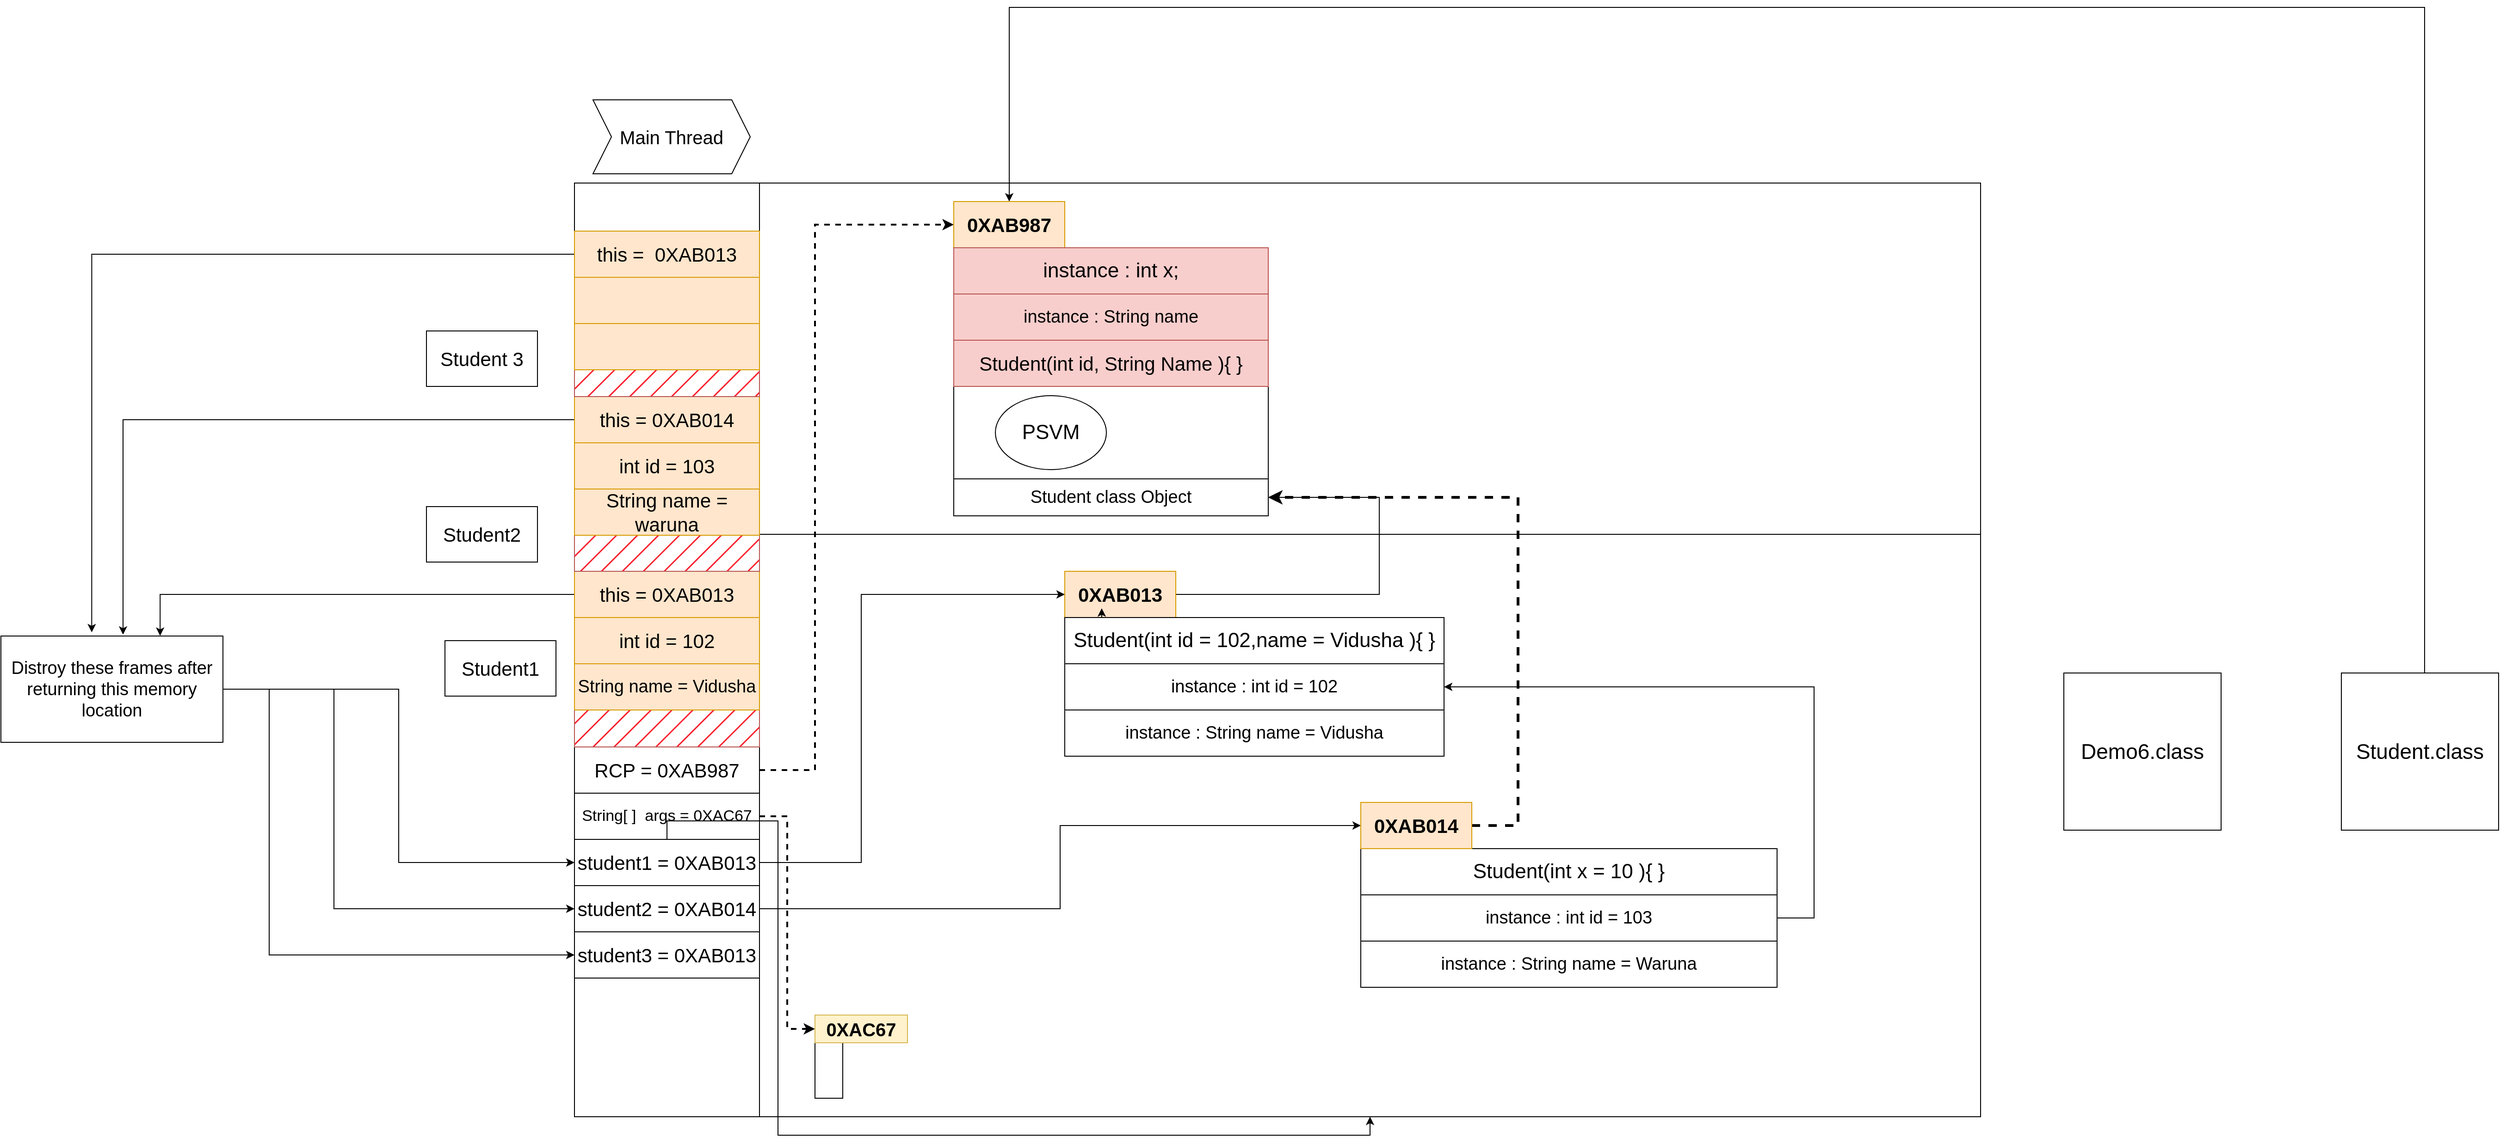 <mxfile version="21.3.7" type="device" pages="2">
  <diagram name="Page-1" id="WA1M9HGXJBvQLqEhUB6y">
    <mxGraphModel dx="2284" dy="1943" grid="1" gridSize="10" guides="1" tooltips="1" connect="1" arrows="1" fold="1" page="1" pageScale="1" pageWidth="850" pageHeight="1100" math="0" shadow="0">
      <root>
        <mxCell id="0" />
        <mxCell id="1" parent="0" />
        <mxCell id="eiUjVkn8kLXUJF_fRSUv-1" value="" style="rounded=0;whiteSpace=wrap;html=1;" parent="1" vertex="1">
          <mxGeometry x="40" y="160" width="1030" height="1010" as="geometry" />
        </mxCell>
        <mxCell id="eiUjVkn8kLXUJF_fRSUv-2" value="" style="rounded=0;whiteSpace=wrap;html=1;" parent="1" vertex="1">
          <mxGeometry x="240" y="160" width="1320" height="380" as="geometry" />
        </mxCell>
        <mxCell id="eiUjVkn8kLXUJF_fRSUv-3" value="" style="rounded=0;whiteSpace=wrap;html=1;" parent="1" vertex="1">
          <mxGeometry x="240" y="540" width="1320" height="630" as="geometry" />
        </mxCell>
        <mxCell id="eiUjVkn8kLXUJF_fRSUv-4" value="" style="rounded=0;whiteSpace=wrap;html=1;" parent="1" vertex="1">
          <mxGeometry x="40" y="870" width="200" height="50" as="geometry" />
        </mxCell>
        <mxCell id="eiUjVkn8kLXUJF_fRSUv-5" style="edgeStyle=orthogonalEdgeStyle;rounded=0;orthogonalLoop=1;jettySize=auto;html=1;entryX=0;entryY=0.5;entryDx=0;entryDy=0;dashed=1;strokeWidth=2;" parent="1" source="eiUjVkn8kLXUJF_fRSUv-6" target="eiUjVkn8kLXUJF_fRSUv-10" edge="1">
          <mxGeometry relative="1" as="geometry" />
        </mxCell>
        <mxCell id="eiUjVkn8kLXUJF_fRSUv-6" value="String[ ]&amp;nbsp; args =&amp;nbsp;0XAC67" style="rounded=0;whiteSpace=wrap;html=1;fontSize=17;" parent="1" vertex="1">
          <mxGeometry x="40" y="820" width="200" height="50" as="geometry" />
        </mxCell>
        <mxCell id="eiUjVkn8kLXUJF_fRSUv-7" style="edgeStyle=orthogonalEdgeStyle;rounded=0;orthogonalLoop=1;jettySize=auto;html=1;entryX=0;entryY=0.5;entryDx=0;entryDy=0;dashed=1;strokeWidth=2;" parent="1" source="eiUjVkn8kLXUJF_fRSUv-8" target="eiUjVkn8kLXUJF_fRSUv-14" edge="1">
          <mxGeometry relative="1" as="geometry">
            <Array as="points">
              <mxPoint x="300" y="795" />
              <mxPoint x="300" y="205" />
            </Array>
          </mxGeometry>
        </mxCell>
        <mxCell id="eiUjVkn8kLXUJF_fRSUv-8" value="RCP =&amp;nbsp;0XAB987" style="rounded=0;whiteSpace=wrap;html=1;fontSize=21;" parent="1" vertex="1">
          <mxGeometry x="40" y="770" width="200" height="50" as="geometry" />
        </mxCell>
        <mxCell id="eiUjVkn8kLXUJF_fRSUv-9" value="" style="rounded=0;whiteSpace=wrap;html=1;" parent="1" vertex="1">
          <mxGeometry x="300" y="1090" width="30" height="60" as="geometry" />
        </mxCell>
        <mxCell id="eiUjVkn8kLXUJF_fRSUv-10" value="0XAC67" style="rounded=0;whiteSpace=wrap;html=1;fillColor=#fff2cc;strokeColor=#d6b656;fontSize=20;fontStyle=1" parent="1" vertex="1">
          <mxGeometry x="300" y="1060" width="100" height="30" as="geometry" />
        </mxCell>
        <mxCell id="eiUjVkn8kLXUJF_fRSUv-11" style="edgeStyle=orthogonalEdgeStyle;rounded=0;orthogonalLoop=1;jettySize=auto;html=1;entryX=0.5;entryY=0;entryDx=0;entryDy=0;" parent="1" source="eiUjVkn8kLXUJF_fRSUv-12" target="eiUjVkn8kLXUJF_fRSUv-14" edge="1">
          <mxGeometry relative="1" as="geometry">
            <Array as="points">
              <mxPoint x="2040" y="-30" />
              <mxPoint x="510" y="-30" />
            </Array>
            <mxPoint x="690" y="170" as="targetPoint" />
          </mxGeometry>
        </mxCell>
        <mxCell id="eiUjVkn8kLXUJF_fRSUv-12" value="Student.class" style="rounded=0;whiteSpace=wrap;html=1;fontSize=23;" parent="1" vertex="1">
          <mxGeometry x="1950" y="690" width="170" height="170" as="geometry" />
        </mxCell>
        <mxCell id="eiUjVkn8kLXUJF_fRSUv-13" value="" style="rounded=0;whiteSpace=wrap;html=1;" parent="1" vertex="1">
          <mxGeometry x="450" y="230" width="340" height="290" as="geometry" />
        </mxCell>
        <mxCell id="eiUjVkn8kLXUJF_fRSUv-14" value="0XAB987" style="rounded=0;whiteSpace=wrap;html=1;fontSize=21;fontStyle=1;fillColor=#ffe6cc;strokeColor=#d79b00;" parent="1" vertex="1">
          <mxGeometry x="450" y="180" width="120" height="50" as="geometry" />
        </mxCell>
        <mxCell id="eiUjVkn8kLXUJF_fRSUv-15" value="instance : int x;" style="rounded=0;whiteSpace=wrap;html=1;fontSize=22;fillColor=#f8cecc;strokeColor=#b85450;" parent="1" vertex="1">
          <mxGeometry x="450" y="230" width="340" height="50" as="geometry" />
        </mxCell>
        <mxCell id="eiUjVkn8kLXUJF_fRSUv-16" value="instance : String name" style="rounded=0;whiteSpace=wrap;html=1;fontSize=19;fillColor=#f8cecc;strokeColor=#b85450;" parent="1" vertex="1">
          <mxGeometry x="450" y="280" width="340" height="50" as="geometry" />
        </mxCell>
        <mxCell id="eiUjVkn8kLXUJF_fRSUv-17" value="Student(int id, String Name ){ }" style="rounded=0;whiteSpace=wrap;html=1;fontSize=21;fillColor=#f8cecc;strokeColor=#b85450;" parent="1" vertex="1">
          <mxGeometry x="450" y="330" width="340" height="50" as="geometry" />
        </mxCell>
        <mxCell id="eiUjVkn8kLXUJF_fRSUv-18" value="PSVM" style="ellipse;whiteSpace=wrap;html=1;fontSize=22;" parent="1" vertex="1">
          <mxGeometry x="495" y="390" width="120" height="80" as="geometry" />
        </mxCell>
        <mxCell id="eiUjVkn8kLXUJF_fRSUv-72" style="edgeStyle=orthogonalEdgeStyle;rounded=0;orthogonalLoop=1;jettySize=auto;html=1;entryX=1;entryY=0.5;entryDx=0;entryDy=0;" parent="1" source="eiUjVkn8kLXUJF_fRSUv-21" target="eiUjVkn8kLXUJF_fRSUv-23" edge="1">
          <mxGeometry relative="1" as="geometry">
            <mxPoint x="890" y="500" as="targetPoint" />
            <Array as="points">
              <mxPoint x="910" y="605" />
              <mxPoint x="910" y="500" />
            </Array>
          </mxGeometry>
        </mxCell>
        <mxCell id="eiUjVkn8kLXUJF_fRSUv-21" value="0XAB013" style="rounded=0;whiteSpace=wrap;html=1;fontSize=21;fontStyle=1;fillColor=#ffe6cc;strokeColor=#d79b00;" parent="1" vertex="1">
          <mxGeometry x="570" y="580" width="120" height="50" as="geometry" />
        </mxCell>
        <mxCell id="eiUjVkn8kLXUJF_fRSUv-22" value="" style="rounded=0;whiteSpace=wrap;html=1;" parent="1" vertex="1">
          <mxGeometry x="570" y="635" width="220" height="100" as="geometry" />
        </mxCell>
        <mxCell id="eiUjVkn8kLXUJF_fRSUv-23" value="Student class Object" style="rounded=0;whiteSpace=wrap;html=1;fontSize=19;" parent="1" vertex="1">
          <mxGeometry x="450" y="480" width="340" height="40" as="geometry" />
        </mxCell>
        <mxCell id="eiUjVkn8kLXUJF_fRSUv-24" value="instance : String name = Vidusha" style="rounded=0;whiteSpace=wrap;html=1;fontSize=19;" parent="1" vertex="1">
          <mxGeometry x="570" y="730" width="410" height="50" as="geometry" />
        </mxCell>
        <mxCell id="eiUjVkn8kLXUJF_fRSUv-25" value="Student(int id = 102,name = Vidusha ){ }" style="rounded=0;whiteSpace=wrap;html=1;fontSize=22;" parent="1" vertex="1">
          <mxGeometry x="570" y="630" width="410" height="50" as="geometry" />
        </mxCell>
        <mxCell id="eiUjVkn8kLXUJF_fRSUv-26" value="" style="rounded=0;whiteSpace=wrap;html=1;fillColor=#F81E2C;strokeColor=#b85450;fillStyle=hatch;" parent="1" vertex="1">
          <mxGeometry x="40" y="580" width="200" height="190" as="geometry" />
        </mxCell>
        <mxCell id="eiUjVkn8kLXUJF_fRSUv-27" value="Student1" style="rounded=0;whiteSpace=wrap;html=1;fontSize=21;" parent="1" vertex="1">
          <mxGeometry x="-100" y="655" width="120" height="60" as="geometry" />
        </mxCell>
        <mxCell id="eiUjVkn8kLXUJF_fRSUv-28" style="edgeStyle=orthogonalEdgeStyle;rounded=0;orthogonalLoop=1;jettySize=auto;html=1;entryX=0.717;entryY=-0.002;entryDx=0;entryDy=0;entryPerimeter=0;" parent="1" source="eiUjVkn8kLXUJF_fRSUv-29" target="eiUjVkn8kLXUJF_fRSUv-61" edge="1">
          <mxGeometry relative="1" as="geometry" />
        </mxCell>
        <mxCell id="eiUjVkn8kLXUJF_fRSUv-29" value="this =&amp;nbsp;0XAB013" style="rounded=0;whiteSpace=wrap;html=1;fontSize=21;fillColor=#ffe6cc;strokeColor=#d79b00;" parent="1" vertex="1">
          <mxGeometry x="40" y="580" width="200" height="50" as="geometry" />
        </mxCell>
        <mxCell id="eiUjVkn8kLXUJF_fRSUv-77" value="" style="edgeStyle=orthogonalEdgeStyle;rounded=0;orthogonalLoop=1;jettySize=auto;html=1;" parent="1" source="eiUjVkn8kLXUJF_fRSUv-30" target="eiUjVkn8kLXUJF_fRSUv-3" edge="1">
          <mxGeometry relative="1" as="geometry" />
        </mxCell>
        <mxCell id="eiUjVkn8kLXUJF_fRSUv-78" style="edgeStyle=orthogonalEdgeStyle;rounded=0;orthogonalLoop=1;jettySize=auto;html=1;entryX=0;entryY=0.5;entryDx=0;entryDy=0;" parent="1" source="eiUjVkn8kLXUJF_fRSUv-30" target="eiUjVkn8kLXUJF_fRSUv-21" edge="1">
          <mxGeometry relative="1" as="geometry">
            <Array as="points">
              <mxPoint x="350" y="895" />
              <mxPoint x="350" y="605" />
            </Array>
          </mxGeometry>
        </mxCell>
        <mxCell id="eiUjVkn8kLXUJF_fRSUv-30" value="student1 = 0XAB013" style="rounded=0;whiteSpace=wrap;html=1;fontSize=21;" parent="1" vertex="1">
          <mxGeometry x="40" y="870" width="200" height="50" as="geometry" />
        </mxCell>
        <mxCell id="eiUjVkn8kLXUJF_fRSUv-31" value="instance : int id = 102" style="rounded=0;whiteSpace=wrap;html=1;fontSize=19;" parent="1" vertex="1">
          <mxGeometry x="570" y="680" width="410" height="50" as="geometry" />
        </mxCell>
        <mxCell id="eiUjVkn8kLXUJF_fRSUv-32" style="edgeStyle=orthogonalEdgeStyle;rounded=0;orthogonalLoop=1;jettySize=auto;html=1;exitX=0.25;exitY=1;exitDx=0;exitDy=0;entryX=0.333;entryY=0.8;entryDx=0;entryDy=0;entryPerimeter=0;" parent="1" source="eiUjVkn8kLXUJF_fRSUv-21" target="eiUjVkn8kLXUJF_fRSUv-21" edge="1">
          <mxGeometry relative="1" as="geometry" />
        </mxCell>
        <mxCell id="eiUjVkn8kLXUJF_fRSUv-79" style="edgeStyle=orthogonalEdgeStyle;rounded=0;orthogonalLoop=1;jettySize=auto;html=1;entryX=0;entryY=0.5;entryDx=0;entryDy=0;" parent="1" source="eiUjVkn8kLXUJF_fRSUv-39" target="eiUjVkn8kLXUJF_fRSUv-45" edge="1">
          <mxGeometry relative="1" as="geometry" />
        </mxCell>
        <mxCell id="eiUjVkn8kLXUJF_fRSUv-39" value="student2 = 0XAB014" style="rounded=0;whiteSpace=wrap;html=1;fontSize=21;" parent="1" vertex="1">
          <mxGeometry x="40" y="920" width="200" height="50" as="geometry" />
        </mxCell>
        <mxCell id="eiUjVkn8kLXUJF_fRSUv-81" style="edgeStyle=orthogonalEdgeStyle;rounded=0;orthogonalLoop=1;jettySize=auto;html=1;entryX=1;entryY=0.5;entryDx=0;entryDy=0;" parent="1" source="eiUjVkn8kLXUJF_fRSUv-40" target="eiUjVkn8kLXUJF_fRSUv-31" edge="1">
          <mxGeometry relative="1" as="geometry">
            <Array as="points">
              <mxPoint x="1380" y="955" />
              <mxPoint x="1380" y="705" />
            </Array>
          </mxGeometry>
        </mxCell>
        <mxCell id="eiUjVkn8kLXUJF_fRSUv-40" value="instance : int id = 103" style="rounded=0;whiteSpace=wrap;html=1;fontSize=19;" parent="1" vertex="1">
          <mxGeometry x="890" y="930" width="450" height="50" as="geometry" />
        </mxCell>
        <mxCell id="eiUjVkn8kLXUJF_fRSUv-41" value="instance : String name = Waruna" style="rounded=0;whiteSpace=wrap;html=1;fontSize=19;" parent="1" vertex="1">
          <mxGeometry x="890" y="980" width="450" height="50" as="geometry" />
        </mxCell>
        <mxCell id="eiUjVkn8kLXUJF_fRSUv-42" value="Student(int x = 10 ){ }" style="rounded=0;whiteSpace=wrap;html=1;fontSize=22;" parent="1" vertex="1">
          <mxGeometry x="890" y="880" width="450" height="50" as="geometry" />
        </mxCell>
        <mxCell id="eiUjVkn8kLXUJF_fRSUv-43" style="edgeStyle=orthogonalEdgeStyle;rounded=0;orthogonalLoop=1;jettySize=auto;html=1;entryX=1;entryY=0.5;entryDx=0;entryDy=0;dashed=1;strokeWidth=3;" parent="1" source="eiUjVkn8kLXUJF_fRSUv-45" target="eiUjVkn8kLXUJF_fRSUv-23" edge="1">
          <mxGeometry relative="1" as="geometry">
            <Array as="points">
              <mxPoint x="1060" y="855" />
              <mxPoint x="1060" y="500" />
            </Array>
          </mxGeometry>
        </mxCell>
        <mxCell id="eiUjVkn8kLXUJF_fRSUv-45" value="0XAB014" style="rounded=0;whiteSpace=wrap;html=1;fontSize=21;fontStyle=1;fillColor=#ffe6cc;strokeColor=#d79b00;" parent="1" vertex="1">
          <mxGeometry x="890" y="830" width="120" height="50" as="geometry" />
        </mxCell>
        <mxCell id="eiUjVkn8kLXUJF_fRSUv-46" style="edgeStyle=orthogonalEdgeStyle;rounded=0;orthogonalLoop=1;jettySize=auto;html=1;entryX=0.55;entryY=-0.013;entryDx=0;entryDy=0;entryPerimeter=0;" parent="1" source="eiUjVkn8kLXUJF_fRSUv-47" target="eiUjVkn8kLXUJF_fRSUv-61" edge="1">
          <mxGeometry relative="1" as="geometry">
            <mxPoint x="-450" y="640" as="targetPoint" />
          </mxGeometry>
        </mxCell>
        <mxCell id="eiUjVkn8kLXUJF_fRSUv-47" value="this =&amp;nbsp;0XAB014" style="rounded=0;whiteSpace=wrap;html=1;fontSize=21;fillColor=#ffe6cc;strokeColor=#d79b00;" parent="1" vertex="1">
          <mxGeometry x="40" y="391" width="200" height="50" as="geometry" />
        </mxCell>
        <mxCell id="eiUjVkn8kLXUJF_fRSUv-48" value="" style="rounded=0;whiteSpace=wrap;html=1;fillColor=#F81E2C;strokeColor=#b85450;fillStyle=hatch;" parent="1" vertex="1">
          <mxGeometry x="40" y="480" width="200" height="100" as="geometry" />
        </mxCell>
        <mxCell id="eiUjVkn8kLXUJF_fRSUv-49" style="edgeStyle=orthogonalEdgeStyle;rounded=0;orthogonalLoop=1;jettySize=auto;html=1;entryX=0.409;entryY=-0.035;entryDx=0;entryDy=0;entryPerimeter=0;" parent="1" source="eiUjVkn8kLXUJF_fRSUv-50" target="eiUjVkn8kLXUJF_fRSUv-61" edge="1">
          <mxGeometry relative="1" as="geometry" />
        </mxCell>
        <mxCell id="eiUjVkn8kLXUJF_fRSUv-50" value="this =&amp;nbsp; 0XAB013" style="rounded=0;whiteSpace=wrap;html=1;fontSize=21;fillColor=#ffe6cc;strokeColor=#d79b00;" parent="1" vertex="1">
          <mxGeometry x="40" y="212" width="200" height="50" as="geometry" />
        </mxCell>
        <mxCell id="eiUjVkn8kLXUJF_fRSUv-51" value="" style="rounded=0;whiteSpace=wrap;html=1;fillColor=#F81E2C;strokeColor=#b85450;fillStyle=hatch;" parent="1" vertex="1">
          <mxGeometry x="40" y="271" width="200" height="120" as="geometry" />
        </mxCell>
        <mxCell id="eiUjVkn8kLXUJF_fRSUv-52" value="student3 = 0XAB013" style="rounded=0;whiteSpace=wrap;html=1;fontSize=21;" parent="1" vertex="1">
          <mxGeometry x="40" y="970" width="200" height="50" as="geometry" />
        </mxCell>
        <mxCell id="eiUjVkn8kLXUJF_fRSUv-53" value="Student2" style="rounded=0;whiteSpace=wrap;html=1;fontSize=21;" parent="1" vertex="1">
          <mxGeometry x="-120" y="510" width="120" height="60" as="geometry" />
        </mxCell>
        <mxCell id="eiUjVkn8kLXUJF_fRSUv-54" value="Student 3" style="rounded=0;whiteSpace=wrap;html=1;fontSize=21;" parent="1" vertex="1">
          <mxGeometry x="-120" y="320" width="120" height="60" as="geometry" />
        </mxCell>
        <mxCell id="eiUjVkn8kLXUJF_fRSUv-55" value="int id = 102" style="rounded=0;whiteSpace=wrap;html=1;fontSize=21;fillColor=#ffe6cc;strokeColor=#d79b00;" parent="1" vertex="1">
          <mxGeometry x="40" y="630" width="200" height="50" as="geometry" />
        </mxCell>
        <mxCell id="eiUjVkn8kLXUJF_fRSUv-58" style="edgeStyle=orthogonalEdgeStyle;rounded=0;orthogonalLoop=1;jettySize=auto;html=1;entryX=0;entryY=0.5;entryDx=0;entryDy=0;" parent="1" source="eiUjVkn8kLXUJF_fRSUv-61" target="eiUjVkn8kLXUJF_fRSUv-30" edge="1">
          <mxGeometry relative="1" as="geometry" />
        </mxCell>
        <mxCell id="eiUjVkn8kLXUJF_fRSUv-59" style="edgeStyle=orthogonalEdgeStyle;rounded=0;orthogonalLoop=1;jettySize=auto;html=1;entryX=0;entryY=0.5;entryDx=0;entryDy=0;" parent="1" source="eiUjVkn8kLXUJF_fRSUv-61" target="eiUjVkn8kLXUJF_fRSUv-39" edge="1">
          <mxGeometry relative="1" as="geometry">
            <Array as="points">
              <mxPoint x="-220" y="708" />
              <mxPoint x="-220" y="945" />
            </Array>
          </mxGeometry>
        </mxCell>
        <mxCell id="eiUjVkn8kLXUJF_fRSUv-60" style="edgeStyle=orthogonalEdgeStyle;rounded=0;orthogonalLoop=1;jettySize=auto;html=1;entryX=0;entryY=0.5;entryDx=0;entryDy=0;" parent="1" source="eiUjVkn8kLXUJF_fRSUv-61" target="eiUjVkn8kLXUJF_fRSUv-52" edge="1">
          <mxGeometry relative="1" as="geometry">
            <Array as="points">
              <mxPoint x="-290" y="708" />
              <mxPoint x="-290" y="995" />
            </Array>
          </mxGeometry>
        </mxCell>
        <mxCell id="eiUjVkn8kLXUJF_fRSUv-61" value="Distroy these frames after returning this memory location" style="rounded=0;whiteSpace=wrap;html=1;fontSize=19;" parent="1" vertex="1">
          <mxGeometry x="-580" y="650" width="240" height="115" as="geometry" />
        </mxCell>
        <mxCell id="eiUjVkn8kLXUJF_fRSUv-62" value="Main Thread" style="shape=step;perimeter=stepPerimeter;whiteSpace=wrap;html=1;fixedSize=1;fontSize=20;" parent="1" vertex="1">
          <mxGeometry x="60" y="70" width="170" height="80" as="geometry" />
        </mxCell>
        <mxCell id="eiUjVkn8kLXUJF_fRSUv-63" value="Demo6.class" style="rounded=0;whiteSpace=wrap;html=1;fontSize=23;" parent="1" vertex="1">
          <mxGeometry x="1650" y="690" width="170" height="170" as="geometry" />
        </mxCell>
        <mxCell id="eiUjVkn8kLXUJF_fRSUv-64" value="String name = Vidusha" style="rounded=0;whiteSpace=wrap;html=1;fontSize=19;fillColor=#ffe6cc;strokeColor=#d79b00;" parent="1" vertex="1">
          <mxGeometry x="40" y="680" width="200" height="50" as="geometry" />
        </mxCell>
        <mxCell id="eiUjVkn8kLXUJF_fRSUv-67" value="int id = 103" style="rounded=0;whiteSpace=wrap;html=1;fontSize=21;fillColor=#ffe6cc;strokeColor=#d79b00;" parent="1" vertex="1">
          <mxGeometry x="40" y="441" width="200" height="50" as="geometry" />
        </mxCell>
        <mxCell id="eiUjVkn8kLXUJF_fRSUv-68" value="String name = waruna" style="rounded=0;whiteSpace=wrap;html=1;fontSize=21;fillColor=#ffe6cc;strokeColor=#d79b00;" parent="1" vertex="1">
          <mxGeometry x="40" y="491" width="200" height="50" as="geometry" />
        </mxCell>
        <mxCell id="eiUjVkn8kLXUJF_fRSUv-69" value="" style="rounded=0;whiteSpace=wrap;html=1;fontSize=21;fillColor=#ffe6cc;strokeColor=#d79b00;" parent="1" vertex="1">
          <mxGeometry x="40" y="262" width="200" height="50" as="geometry" />
        </mxCell>
        <mxCell id="eiUjVkn8kLXUJF_fRSUv-70" value="" style="rounded=0;whiteSpace=wrap;html=1;fontSize=21;fillColor=#ffe6cc;strokeColor=#d79b00;" parent="1" vertex="1">
          <mxGeometry x="40" y="312" width="200" height="50" as="geometry" />
        </mxCell>
      </root>
    </mxGraphModel>
  </diagram>
  <diagram name="page-2" id="Ov_sI-1EmZfNp4vC1sKZ">
    <mxGraphModel dx="3056" dy="2397" grid="1" gridSize="10" guides="1" tooltips="1" connect="1" arrows="1" fold="1" page="1" pageScale="1" pageWidth="850" pageHeight="1100" math="0" shadow="0">
      <root>
        <mxCell id="9xq01zCjqhjBUSIDhmrp-0" />
        <mxCell id="9xq01zCjqhjBUSIDhmrp-1" parent="9xq01zCjqhjBUSIDhmrp-0" />
        <mxCell id="9xq01zCjqhjBUSIDhmrp-2" value="" style="rounded=0;whiteSpace=wrap;html=1;" vertex="1" parent="9xq01zCjqhjBUSIDhmrp-1">
          <mxGeometry x="40" y="160" width="1030" height="1010" as="geometry" />
        </mxCell>
        <mxCell id="9xq01zCjqhjBUSIDhmrp-3" value="" style="rounded=0;whiteSpace=wrap;html=1;" vertex="1" parent="9xq01zCjqhjBUSIDhmrp-1">
          <mxGeometry x="240" y="160" width="1180" height="380" as="geometry" />
        </mxCell>
        <mxCell id="9xq01zCjqhjBUSIDhmrp-4" value="" style="rounded=0;whiteSpace=wrap;html=1;" vertex="1" parent="9xq01zCjqhjBUSIDhmrp-1">
          <mxGeometry x="240" y="540" width="1180" height="630" as="geometry" />
        </mxCell>
        <mxCell id="9xq01zCjqhjBUSIDhmrp-6" style="edgeStyle=orthogonalEdgeStyle;rounded=0;orthogonalLoop=1;jettySize=auto;html=1;entryX=0;entryY=0.5;entryDx=0;entryDy=0;dashed=1;strokeWidth=2;" edge="1" parent="9xq01zCjqhjBUSIDhmrp-1" source="9xq01zCjqhjBUSIDhmrp-7" target="9xq01zCjqhjBUSIDhmrp-11">
          <mxGeometry relative="1" as="geometry" />
        </mxCell>
        <mxCell id="9xq01zCjqhjBUSIDhmrp-7" value="String[ ]&amp;nbsp; args =&amp;nbsp;0XAC67" style="rounded=0;whiteSpace=wrap;html=1;fontSize=17;" vertex="1" parent="9xq01zCjqhjBUSIDhmrp-1">
          <mxGeometry x="40" y="970" width="200" height="50" as="geometry" />
        </mxCell>
        <mxCell id="9xq01zCjqhjBUSIDhmrp-8" style="edgeStyle=orthogonalEdgeStyle;rounded=0;orthogonalLoop=1;jettySize=auto;html=1;entryX=0;entryY=0.5;entryDx=0;entryDy=0;dashed=1;strokeWidth=2;exitX=1;exitY=0.5;exitDx=0;exitDy=0;" edge="1" parent="9xq01zCjqhjBUSIDhmrp-1" source="9xq01zCjqhjBUSIDhmrp-9" target="9xq01zCjqhjBUSIDhmrp-15">
          <mxGeometry relative="1" as="geometry">
            <Array as="points">
              <mxPoint x="300" y="945" />
              <mxPoint x="300" y="205" />
            </Array>
          </mxGeometry>
        </mxCell>
        <mxCell id="9xq01zCjqhjBUSIDhmrp-9" value="RCP =&amp;nbsp;0XAB987" style="rounded=0;whiteSpace=wrap;html=1;fontSize=21;" vertex="1" parent="9xq01zCjqhjBUSIDhmrp-1">
          <mxGeometry x="40" y="920" width="200" height="50" as="geometry" />
        </mxCell>
        <mxCell id="9xq01zCjqhjBUSIDhmrp-10" value="" style="rounded=0;whiteSpace=wrap;html=1;" vertex="1" parent="9xq01zCjqhjBUSIDhmrp-1">
          <mxGeometry x="390" y="600" width="30" height="60" as="geometry" />
        </mxCell>
        <mxCell id="9xq01zCjqhjBUSIDhmrp-11" value="0XAC67" style="rounded=0;whiteSpace=wrap;html=1;fillColor=#fff2cc;strokeColor=#d6b656;fontSize=20;fontStyle=1" vertex="1" parent="9xq01zCjqhjBUSIDhmrp-1">
          <mxGeometry x="390" y="570" width="100" height="30" as="geometry" />
        </mxCell>
        <mxCell id="9xq01zCjqhjBUSIDhmrp-12" style="edgeStyle=orthogonalEdgeStyle;rounded=0;orthogonalLoop=1;jettySize=auto;html=1;entryX=0.5;entryY=0;entryDx=0;entryDy=0;" edge="1" parent="9xq01zCjqhjBUSIDhmrp-1" source="9xq01zCjqhjBUSIDhmrp-13" target="9xq01zCjqhjBUSIDhmrp-15">
          <mxGeometry relative="1" as="geometry">
            <Array as="points">
              <mxPoint x="2040" y="-30" />
              <mxPoint x="510" y="-30" />
            </Array>
            <mxPoint x="690" y="170" as="targetPoint" />
          </mxGeometry>
        </mxCell>
        <mxCell id="9xq01zCjqhjBUSIDhmrp-13" value="Student.class" style="rounded=0;whiteSpace=wrap;html=1;fontSize=23;" vertex="1" parent="9xq01zCjqhjBUSIDhmrp-1">
          <mxGeometry x="1950" y="690" width="170" height="170" as="geometry" />
        </mxCell>
        <mxCell id="9xq01zCjqhjBUSIDhmrp-14" value="" style="rounded=0;whiteSpace=wrap;html=1;" vertex="1" parent="9xq01zCjqhjBUSIDhmrp-1">
          <mxGeometry x="450" y="230" width="340" height="290" as="geometry" />
        </mxCell>
        <mxCell id="9xq01zCjqhjBUSIDhmrp-15" value="0XAB987" style="rounded=0;whiteSpace=wrap;html=1;fontSize=21;fontStyle=1;fillColor=#ffe6cc;strokeColor=#d79b00;" vertex="1" parent="9xq01zCjqhjBUSIDhmrp-1">
          <mxGeometry x="450" y="180" width="120" height="50" as="geometry" />
        </mxCell>
        <mxCell id="9xq01zCjqhjBUSIDhmrp-16" value="instance : int x;" style="rounded=0;whiteSpace=wrap;html=1;fontSize=22;fillColor=#f8cecc;strokeColor=#b85450;" vertex="1" parent="9xq01zCjqhjBUSIDhmrp-1">
          <mxGeometry x="450" y="230" width="340" height="50" as="geometry" />
        </mxCell>
        <mxCell id="9xq01zCjqhjBUSIDhmrp-17" value="instance : String name" style="rounded=0;whiteSpace=wrap;html=1;fontSize=19;fillColor=#f8cecc;strokeColor=#b85450;" vertex="1" parent="9xq01zCjqhjBUSIDhmrp-1">
          <mxGeometry x="450" y="280" width="340" height="50" as="geometry" />
        </mxCell>
        <mxCell id="9xq01zCjqhjBUSIDhmrp-18" value="Student(int id, String Name ){ }" style="rounded=0;whiteSpace=wrap;html=1;fontSize=21;fillColor=#f8cecc;strokeColor=#b85450;" vertex="1" parent="9xq01zCjqhjBUSIDhmrp-1">
          <mxGeometry x="450" y="330" width="340" height="50" as="geometry" />
        </mxCell>
        <mxCell id="9xq01zCjqhjBUSIDhmrp-20" style="edgeStyle=orthogonalEdgeStyle;rounded=0;orthogonalLoop=1;jettySize=auto;html=1;entryX=1;entryY=0.5;entryDx=0;entryDy=0;" edge="1" parent="9xq01zCjqhjBUSIDhmrp-1" source="9xq01zCjqhjBUSIDhmrp-21" target="9xq01zCjqhjBUSIDhmrp-23">
          <mxGeometry relative="1" as="geometry">
            <mxPoint x="890" y="500" as="targetPoint" />
            <Array as="points">
              <mxPoint x="910" y="605" />
              <mxPoint x="910" y="500" />
            </Array>
          </mxGeometry>
        </mxCell>
        <mxCell id="9xq01zCjqhjBUSIDhmrp-21" value="0XAB013" style="rounded=0;whiteSpace=wrap;html=1;fontSize=21;fontStyle=1;fillColor=#ffe6cc;strokeColor=#d79b00;" vertex="1" parent="9xq01zCjqhjBUSIDhmrp-1">
          <mxGeometry x="570" y="580" width="120" height="50" as="geometry" />
        </mxCell>
        <mxCell id="9xq01zCjqhjBUSIDhmrp-22" value="" style="rounded=0;whiteSpace=wrap;html=1;" vertex="1" parent="9xq01zCjqhjBUSIDhmrp-1">
          <mxGeometry x="570" y="635" width="220" height="100" as="geometry" />
        </mxCell>
        <mxCell id="9xq01zCjqhjBUSIDhmrp-23" value="Student class Object" style="rounded=0;whiteSpace=wrap;html=1;fontSize=19;" vertex="1" parent="9xq01zCjqhjBUSIDhmrp-1">
          <mxGeometry x="450" y="480" width="340" height="40" as="geometry" />
        </mxCell>
        <mxCell id="9xq01zCjqhjBUSIDhmrp-24" value="instance : String name = Vidusha" style="rounded=0;whiteSpace=wrap;html=1;fontSize=19;fillColor=#d5e8d4;strokeColor=#82b366;" vertex="1" parent="9xq01zCjqhjBUSIDhmrp-1">
          <mxGeometry x="570" y="730" width="410" height="50" as="geometry" />
        </mxCell>
        <mxCell id="9xq01zCjqhjBUSIDhmrp-25" value="Student(int id = 102,name = Vidusha ){ }" style="rounded=0;whiteSpace=wrap;html=1;fontSize=22;fillColor=#d5e8d4;strokeColor=#82b366;" vertex="1" parent="9xq01zCjqhjBUSIDhmrp-1">
          <mxGeometry x="570" y="630" width="410" height="50" as="geometry" />
        </mxCell>
        <mxCell id="9xq01zCjqhjBUSIDhmrp-26" value="" style="rounded=0;whiteSpace=wrap;html=1;fillColor=#F81E2C;strokeColor=#b85450;fillStyle=hatch;" vertex="1" parent="9xq01zCjqhjBUSIDhmrp-1">
          <mxGeometry x="40" y="729" width="200" height="190" as="geometry" />
        </mxCell>
        <mxCell id="9xq01zCjqhjBUSIDhmrp-27" value="Student1" style="rounded=0;whiteSpace=wrap;html=1;fontSize=21;" vertex="1" parent="9xq01zCjqhjBUSIDhmrp-1">
          <mxGeometry x="-100" y="655" width="120" height="60" as="geometry" />
        </mxCell>
        <mxCell id="9xq01zCjqhjBUSIDhmrp-28" style="edgeStyle=orthogonalEdgeStyle;rounded=0;orthogonalLoop=1;jettySize=auto;html=1;entryX=0.717;entryY=-0.002;entryDx=0;entryDy=0;entryPerimeter=0;" edge="1" parent="9xq01zCjqhjBUSIDhmrp-1" source="9xq01zCjqhjBUSIDhmrp-29" target="9xq01zCjqhjBUSIDhmrp-56">
          <mxGeometry relative="1" as="geometry" />
        </mxCell>
        <mxCell id="9xq01zCjqhjBUSIDhmrp-29" value="this =&amp;nbsp;0XAB013" style="rounded=0;whiteSpace=wrap;html=1;fontSize=21;fillColor=#ffe6cc;strokeColor=#d79b00;" vertex="1" parent="9xq01zCjqhjBUSIDhmrp-1">
          <mxGeometry x="40" y="729" width="200" height="50" as="geometry" />
        </mxCell>
        <mxCell id="uwlosXPuA5Zbt3DNn69H-12" style="edgeStyle=orthogonalEdgeStyle;rounded=0;orthogonalLoop=1;jettySize=auto;html=1;entryX=0;entryY=0.5;entryDx=0;entryDy=0;" edge="1" parent="9xq01zCjqhjBUSIDhmrp-1" source="9xq01zCjqhjBUSIDhmrp-32" target="9xq01zCjqhjBUSIDhmrp-21">
          <mxGeometry relative="1" as="geometry">
            <Array as="points">
              <mxPoint x="500" y="1045" />
              <mxPoint x="500" y="605" />
            </Array>
          </mxGeometry>
        </mxCell>
        <mxCell id="9xq01zCjqhjBUSIDhmrp-32" value="student1 = 0XAB013" style="rounded=0;whiteSpace=wrap;html=1;fontSize=21;" vertex="1" parent="9xq01zCjqhjBUSIDhmrp-1">
          <mxGeometry x="40" y="1020" width="200" height="50" as="geometry" />
        </mxCell>
        <mxCell id="9xq01zCjqhjBUSIDhmrp-33" value="instance : int id = 103" style="rounded=0;whiteSpace=wrap;html=1;fontSize=19;fillColor=#d5e8d4;strokeColor=#82b366;" vertex="1" parent="9xq01zCjqhjBUSIDhmrp-1">
          <mxGeometry x="570" y="680" width="410" height="50" as="geometry" />
        </mxCell>
        <mxCell id="9xq01zCjqhjBUSIDhmrp-34" style="edgeStyle=orthogonalEdgeStyle;rounded=0;orthogonalLoop=1;jettySize=auto;html=1;exitX=0.25;exitY=1;exitDx=0;exitDy=0;entryX=0.333;entryY=0.8;entryDx=0;entryDy=0;entryPerimeter=0;" edge="1" parent="9xq01zCjqhjBUSIDhmrp-1" source="9xq01zCjqhjBUSIDhmrp-21" target="9xq01zCjqhjBUSIDhmrp-21">
          <mxGeometry relative="1" as="geometry" />
        </mxCell>
        <mxCell id="9xq01zCjqhjBUSIDhmrp-35" style="edgeStyle=orthogonalEdgeStyle;rounded=0;orthogonalLoop=1;jettySize=auto;html=1;entryX=0;entryY=0.5;entryDx=0;entryDy=0;" edge="1" parent="9xq01zCjqhjBUSIDhmrp-1" source="9xq01zCjqhjBUSIDhmrp-36" target="9xq01zCjqhjBUSIDhmrp-42">
          <mxGeometry relative="1" as="geometry" />
        </mxCell>
        <mxCell id="9xq01zCjqhjBUSIDhmrp-36" value="student2 = 0XAB014" style="rounded=0;whiteSpace=wrap;html=1;fontSize=21;" vertex="1" parent="9xq01zCjqhjBUSIDhmrp-1">
          <mxGeometry x="40" y="1070" width="200" height="50" as="geometry" />
        </mxCell>
        <mxCell id="9xq01zCjqhjBUSIDhmrp-37" style="edgeStyle=orthogonalEdgeStyle;rounded=0;orthogonalLoop=1;jettySize=auto;html=1;entryX=1;entryY=0.5;entryDx=0;entryDy=0;" edge="1" parent="9xq01zCjqhjBUSIDhmrp-1" source="9xq01zCjqhjBUSIDhmrp-38" target="9xq01zCjqhjBUSIDhmrp-33">
          <mxGeometry relative="1" as="geometry">
            <Array as="points">
              <mxPoint x="1380" y="955" />
              <mxPoint x="1380" y="705" />
            </Array>
          </mxGeometry>
        </mxCell>
        <mxCell id="9xq01zCjqhjBUSIDhmrp-38" value="instance : int id = 103" style="rounded=0;whiteSpace=wrap;html=1;fontSize=19;fillColor=#d5e8d4;strokeColor=#82b366;" vertex="1" parent="9xq01zCjqhjBUSIDhmrp-1">
          <mxGeometry x="890" y="930" width="450" height="50" as="geometry" />
        </mxCell>
        <mxCell id="9xq01zCjqhjBUSIDhmrp-39" value="instance : String name = Waruna" style="rounded=0;whiteSpace=wrap;html=1;fontSize=19;fillColor=#d5e8d4;strokeColor=#82b366;" vertex="1" parent="9xq01zCjqhjBUSIDhmrp-1">
          <mxGeometry x="890" y="980" width="450" height="50" as="geometry" />
        </mxCell>
        <mxCell id="9xq01zCjqhjBUSIDhmrp-40" value="Student(int x = 10 ){ }" style="rounded=0;whiteSpace=wrap;html=1;fontSize=22;fillColor=#d5e8d4;strokeColor=#82b366;" vertex="1" parent="9xq01zCjqhjBUSIDhmrp-1">
          <mxGeometry x="890" y="880" width="450" height="50" as="geometry" />
        </mxCell>
        <mxCell id="9xq01zCjqhjBUSIDhmrp-41" style="edgeStyle=orthogonalEdgeStyle;rounded=0;orthogonalLoop=1;jettySize=auto;html=1;entryX=1;entryY=0.5;entryDx=0;entryDy=0;dashed=1;strokeWidth=3;" edge="1" parent="9xq01zCjqhjBUSIDhmrp-1" source="9xq01zCjqhjBUSIDhmrp-42" target="9xq01zCjqhjBUSIDhmrp-23">
          <mxGeometry relative="1" as="geometry">
            <Array as="points">
              <mxPoint x="1020" y="855" />
              <mxPoint x="1020" y="500" />
            </Array>
          </mxGeometry>
        </mxCell>
        <mxCell id="9xq01zCjqhjBUSIDhmrp-42" value="0XAB014" style="rounded=0;whiteSpace=wrap;html=1;fontSize=21;fontStyle=1;fillColor=#ffe6cc;strokeColor=#d79b00;" vertex="1" parent="9xq01zCjqhjBUSIDhmrp-1">
          <mxGeometry x="890" y="830" width="120" height="50" as="geometry" />
        </mxCell>
        <mxCell id="9xq01zCjqhjBUSIDhmrp-43" style="edgeStyle=orthogonalEdgeStyle;rounded=0;orthogonalLoop=1;jettySize=auto;html=1;entryX=0.55;entryY=-0.013;entryDx=0;entryDy=0;entryPerimeter=0;" edge="1" parent="9xq01zCjqhjBUSIDhmrp-1" source="9xq01zCjqhjBUSIDhmrp-44" target="9xq01zCjqhjBUSIDhmrp-56">
          <mxGeometry relative="1" as="geometry">
            <mxPoint x="-450" y="640" as="targetPoint" />
          </mxGeometry>
        </mxCell>
        <mxCell id="9xq01zCjqhjBUSIDhmrp-44" value="this =&amp;nbsp;0XAB014" style="rounded=0;whiteSpace=wrap;html=1;fontSize=21;fillColor=#ffe6cc;strokeColor=#d79b00;" vertex="1" parent="9xq01zCjqhjBUSIDhmrp-1">
          <mxGeometry x="40" y="391" width="200" height="50" as="geometry" />
        </mxCell>
        <mxCell id="9xq01zCjqhjBUSIDhmrp-45" value="" style="rounded=0;whiteSpace=wrap;html=1;fillColor=#F81E2C;strokeColor=#b85450;fillStyle=hatch;" vertex="1" parent="9xq01zCjqhjBUSIDhmrp-1">
          <mxGeometry x="40" y="629" width="200" height="100" as="geometry" />
        </mxCell>
        <mxCell id="9xq01zCjqhjBUSIDhmrp-46" style="edgeStyle=orthogonalEdgeStyle;rounded=0;orthogonalLoop=1;jettySize=auto;html=1;entryX=0.409;entryY=-0.035;entryDx=0;entryDy=0;entryPerimeter=0;" edge="1" parent="9xq01zCjqhjBUSIDhmrp-1" source="9xq01zCjqhjBUSIDhmrp-47" target="9xq01zCjqhjBUSIDhmrp-56">
          <mxGeometry relative="1" as="geometry" />
        </mxCell>
        <mxCell id="9xq01zCjqhjBUSIDhmrp-47" value="this =&amp;nbsp; 0XAB013" style="rounded=0;whiteSpace=wrap;html=1;fontSize=21;fillColor=#ffe6cc;strokeColor=#d79b00;" vertex="1" parent="9xq01zCjqhjBUSIDhmrp-1">
          <mxGeometry x="40" y="361" width="200" height="50" as="geometry" />
        </mxCell>
        <mxCell id="9xq01zCjqhjBUSIDhmrp-48" value="" style="rounded=0;whiteSpace=wrap;html=1;fillColor=#F81E2C;strokeColor=#b85450;fillStyle=hatch;" vertex="1" parent="9xq01zCjqhjBUSIDhmrp-1">
          <mxGeometry x="40" y="420" width="200" height="120" as="geometry" />
        </mxCell>
        <mxCell id="uwlosXPuA5Zbt3DNn69H-13" style="edgeStyle=orthogonalEdgeStyle;rounded=0;orthogonalLoop=1;jettySize=auto;html=1;entryX=0;entryY=0.5;entryDx=0;entryDy=0;" edge="1" parent="9xq01zCjqhjBUSIDhmrp-1" source="9xq01zCjqhjBUSIDhmrp-49" target="9xq01zCjqhjBUSIDhmrp-21">
          <mxGeometry relative="1" as="geometry">
            <Array as="points">
              <mxPoint x="500" y="1145" />
              <mxPoint x="500" y="605" />
            </Array>
          </mxGeometry>
        </mxCell>
        <mxCell id="9xq01zCjqhjBUSIDhmrp-49" value="student3 = 0XAB013" style="rounded=0;whiteSpace=wrap;html=1;fontSize=21;" vertex="1" parent="9xq01zCjqhjBUSIDhmrp-1">
          <mxGeometry x="40" y="1120" width="200" height="50" as="geometry" />
        </mxCell>
        <mxCell id="9xq01zCjqhjBUSIDhmrp-50" value="Student2" style="rounded=0;whiteSpace=wrap;html=1;fontSize=21;" vertex="1" parent="9xq01zCjqhjBUSIDhmrp-1">
          <mxGeometry x="-120" y="510" width="120" height="60" as="geometry" />
        </mxCell>
        <mxCell id="9xq01zCjqhjBUSIDhmrp-51" value="Student 3" style="rounded=0;whiteSpace=wrap;html=1;fontSize=21;" vertex="1" parent="9xq01zCjqhjBUSIDhmrp-1">
          <mxGeometry x="-120" y="320" width="120" height="60" as="geometry" />
        </mxCell>
        <mxCell id="9xq01zCjqhjBUSIDhmrp-52" value="int id = 102" style="rounded=0;whiteSpace=wrap;html=1;fontSize=21;fillColor=#ffe6cc;strokeColor=#d79b00;" vertex="1" parent="9xq01zCjqhjBUSIDhmrp-1">
          <mxGeometry x="40" y="630" width="200" height="50" as="geometry" />
        </mxCell>
        <mxCell id="9xq01zCjqhjBUSIDhmrp-53" style="edgeStyle=orthogonalEdgeStyle;rounded=0;orthogonalLoop=1;jettySize=auto;html=1;entryX=0;entryY=0.5;entryDx=0;entryDy=0;" edge="1" parent="9xq01zCjqhjBUSIDhmrp-1" source="9xq01zCjqhjBUSIDhmrp-56" target="9xq01zCjqhjBUSIDhmrp-32">
          <mxGeometry relative="1" as="geometry" />
        </mxCell>
        <mxCell id="9xq01zCjqhjBUSIDhmrp-54" style="edgeStyle=orthogonalEdgeStyle;rounded=0;orthogonalLoop=1;jettySize=auto;html=1;entryX=0;entryY=0.5;entryDx=0;entryDy=0;" edge="1" parent="9xq01zCjqhjBUSIDhmrp-1" source="9xq01zCjqhjBUSIDhmrp-56" target="9xq01zCjqhjBUSIDhmrp-36">
          <mxGeometry relative="1" as="geometry">
            <Array as="points">
              <mxPoint x="-220" y="708" />
              <mxPoint x="-220" y="945" />
            </Array>
          </mxGeometry>
        </mxCell>
        <mxCell id="9xq01zCjqhjBUSIDhmrp-55" style="edgeStyle=orthogonalEdgeStyle;rounded=0;orthogonalLoop=1;jettySize=auto;html=1;entryX=0;entryY=0.5;entryDx=0;entryDy=0;" edge="1" parent="9xq01zCjqhjBUSIDhmrp-1" source="9xq01zCjqhjBUSIDhmrp-56" target="9xq01zCjqhjBUSIDhmrp-49">
          <mxGeometry relative="1" as="geometry">
            <Array as="points">
              <mxPoint x="-290" y="708" />
              <mxPoint x="-290" y="995" />
            </Array>
          </mxGeometry>
        </mxCell>
        <mxCell id="9xq01zCjqhjBUSIDhmrp-56" value="Distroy these frames after returning this memory location" style="rounded=0;whiteSpace=wrap;html=1;fontSize=19;" vertex="1" parent="9xq01zCjqhjBUSIDhmrp-1">
          <mxGeometry x="-580" y="650" width="240" height="115" as="geometry" />
        </mxCell>
        <mxCell id="9xq01zCjqhjBUSIDhmrp-57" value="Main Thread" style="shape=step;perimeter=stepPerimeter;whiteSpace=wrap;html=1;fixedSize=1;fontSize=20;" vertex="1" parent="9xq01zCjqhjBUSIDhmrp-1">
          <mxGeometry x="60" y="70" width="170" height="80" as="geometry" />
        </mxCell>
        <mxCell id="uwlosXPuA5Zbt3DNn69H-9" style="edgeStyle=orthogonalEdgeStyle;rounded=0;orthogonalLoop=1;jettySize=auto;html=1;entryX=0.5;entryY=0;entryDx=0;entryDy=0;" edge="1" parent="9xq01zCjqhjBUSIDhmrp-1" source="9xq01zCjqhjBUSIDhmrp-58" target="uwlosXPuA5Zbt3DNn69H-3">
          <mxGeometry relative="1" as="geometry">
            <Array as="points">
              <mxPoint x="1730" y="40" />
              <mxPoint x="1130" y="40" />
            </Array>
          </mxGeometry>
        </mxCell>
        <mxCell id="9xq01zCjqhjBUSIDhmrp-58" value="Demo6.class" style="rounded=0;whiteSpace=wrap;html=1;fontSize=23;" vertex="1" parent="9xq01zCjqhjBUSIDhmrp-1">
          <mxGeometry x="1650" y="690" width="170" height="170" as="geometry" />
        </mxCell>
        <mxCell id="9xq01zCjqhjBUSIDhmrp-59" value="String name = Vidusha" style="rounded=0;whiteSpace=wrap;html=1;fontSize=19;fillColor=#ffe6cc;strokeColor=#d79b00;" vertex="1" parent="9xq01zCjqhjBUSIDhmrp-1">
          <mxGeometry x="40" y="829" width="200" height="50" as="geometry" />
        </mxCell>
        <mxCell id="9xq01zCjqhjBUSIDhmrp-60" value="int id = 103" style="rounded=0;whiteSpace=wrap;html=1;fontSize=21;fillColor=#ffe6cc;strokeColor=#d79b00;" vertex="1" parent="9xq01zCjqhjBUSIDhmrp-1">
          <mxGeometry x="40" y="590" width="200" height="50" as="geometry" />
        </mxCell>
        <mxCell id="9xq01zCjqhjBUSIDhmrp-61" value="String name = waruna" style="rounded=0;whiteSpace=wrap;html=1;fontSize=21;fillColor=#ffe6cc;strokeColor=#d79b00;" vertex="1" parent="9xq01zCjqhjBUSIDhmrp-1">
          <mxGeometry x="40" y="640" width="200" height="50" as="geometry" />
        </mxCell>
        <mxCell id="9xq01zCjqhjBUSIDhmrp-62" value="" style="rounded=0;whiteSpace=wrap;html=1;fontSize=21;fillColor=#ffe6cc;strokeColor=#d79b00;" vertex="1" parent="9xq01zCjqhjBUSIDhmrp-1">
          <mxGeometry x="40" y="411" width="200" height="50" as="geometry" />
        </mxCell>
        <mxCell id="9xq01zCjqhjBUSIDhmrp-63" value="" style="rounded=0;whiteSpace=wrap;html=1;fontSize=21;fillColor=#ffe6cc;strokeColor=#d79b00;" vertex="1" parent="9xq01zCjqhjBUSIDhmrp-1">
          <mxGeometry x="40" y="461" width="200" height="50" as="geometry" />
        </mxCell>
        <mxCell id="uwlosXPuA5Zbt3DNn69H-0" value="Text" style="text;strokeColor=none;align=center;fillColor=none;html=1;verticalAlign=middle;whiteSpace=wrap;rounded=0;" vertex="1" parent="9xq01zCjqhjBUSIDhmrp-1">
          <mxGeometry x="-150" y="370" width="60" height="30" as="geometry" />
        </mxCell>
        <mxCell id="uwlosXPuA5Zbt3DNn69H-1" value="PSVM" style="ellipse;whiteSpace=wrap;html=1;fontSize=22;" vertex="1" parent="9xq01zCjqhjBUSIDhmrp-1">
          <mxGeometry x="1115" y="380" width="120" height="80" as="geometry" />
        </mxCell>
        <mxCell id="uwlosXPuA5Zbt3DNn69H-2" value="instance : int x;" style="rounded=0;whiteSpace=wrap;html=1;fontSize=22;fillColor=#f8cecc;strokeColor=#b85450;" vertex="1" parent="9xq01zCjqhjBUSIDhmrp-1">
          <mxGeometry x="1070" y="220" width="340" height="50" as="geometry" />
        </mxCell>
        <mxCell id="uwlosXPuA5Zbt3DNn69H-3" value="0XAB108" style="rounded=0;whiteSpace=wrap;html=1;fontSize=21;fontStyle=1;fillColor=#ffe6cc;strokeColor=#d79b00;" vertex="1" parent="9xq01zCjqhjBUSIDhmrp-1">
          <mxGeometry x="1070" y="170" width="120" height="50" as="geometry" />
        </mxCell>
        <mxCell id="uwlosXPuA5Zbt3DNn69H-4" value="instance : String name" style="rounded=0;whiteSpace=wrap;html=1;fontSize=19;fillColor=#f8cecc;strokeColor=#b85450;" vertex="1" parent="9xq01zCjqhjBUSIDhmrp-1">
          <mxGeometry x="1070" y="270" width="340" height="50" as="geometry" />
        </mxCell>
        <mxCell id="uwlosXPuA5Zbt3DNn69H-5" value="Student(int id, String Name ){ }" style="rounded=0;whiteSpace=wrap;html=1;fontSize=21;fillColor=#f8cecc;strokeColor=#b85450;" vertex="1" parent="9xq01zCjqhjBUSIDhmrp-1">
          <mxGeometry x="1070" y="320" width="340" height="50" as="geometry" />
        </mxCell>
        <mxCell id="uwlosXPuA5Zbt3DNn69H-6" value="" style="rounded=0;whiteSpace=wrap;html=1;" vertex="1" parent="9xq01zCjqhjBUSIDhmrp-1">
          <mxGeometry x="1070" y="220" width="340" height="290" as="geometry" />
        </mxCell>
        <mxCell id="uwlosXPuA5Zbt3DNn69H-7" value="Demo6 class Object" style="rounded=0;whiteSpace=wrap;html=1;fontSize=19;" vertex="1" parent="9xq01zCjqhjBUSIDhmrp-1">
          <mxGeometry x="1070" y="470" width="340" height="40" as="geometry" />
        </mxCell>
        <mxCell id="uwlosXPuA5Zbt3DNn69H-8" value="PSVM" style="ellipse;whiteSpace=wrap;html=1;fontSize=22;" vertex="1" parent="9xq01zCjqhjBUSIDhmrp-1">
          <mxGeometry x="1190" y="380" width="120" height="80" as="geometry" />
        </mxCell>
        <mxCell id="uwlosXPuA5Zbt3DNn69H-10" value="Demo6(){ }" style="rounded=0;whiteSpace=wrap;html=1;fontSize=22;fillColor=#f8cecc;strokeColor=#b85450;" vertex="1" parent="9xq01zCjqhjBUSIDhmrp-1">
          <mxGeometry x="1070" y="220" width="340" height="80" as="geometry" />
        </mxCell>
      </root>
    </mxGraphModel>
  </diagram>
</mxfile>
